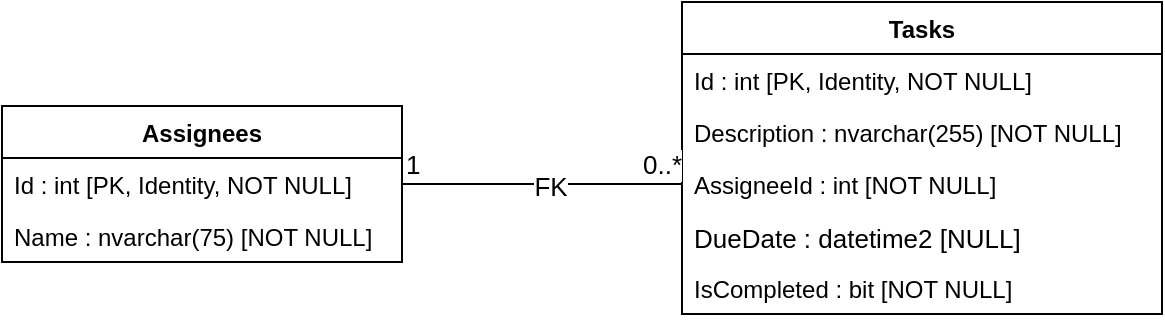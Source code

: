 <mxfile version="14.4.3" type="device"><diagram id="JV51ffPSBoaS8WlclRJc" name="Side-1"><mxGraphModel dx="878" dy="1572" grid="1" gridSize="10" guides="1" tooltips="1" connect="1" arrows="1" fold="1" page="1" pageScale="1" pageWidth="827" pageHeight="1169" math="0" shadow="0"><root><mxCell id="0"/><mxCell id="1" parent="0"/><mxCell id="iVs3H591veOLIboysLP4-1" value="Assignees" style="swimlane;fontStyle=1;childLayout=stackLayout;horizontal=1;startSize=26;fillColor=none;horizontalStack=0;resizeParent=1;resizeParentMax=0;resizeLast=0;collapsible=1;marginBottom=0;" parent="1" vertex="1"><mxGeometry x="70" y="500" width="200" height="78" as="geometry"/></mxCell><mxCell id="iVs3H591veOLIboysLP4-2" value="Id : int [PK, Identity, NOT NULL]" style="text;strokeColor=none;fillColor=none;align=left;verticalAlign=top;spacingLeft=4;spacingRight=4;overflow=hidden;rotatable=0;points=[[0,0.5],[1,0.5]];portConstraint=eastwest;" parent="iVs3H591veOLIboysLP4-1" vertex="1"><mxGeometry y="26" width="200" height="26" as="geometry"/></mxCell><mxCell id="iVs3H591veOLIboysLP4-3" value="Name : nvarchar(75) [NOT NULL]" style="text;strokeColor=none;fillColor=none;align=left;verticalAlign=top;spacingLeft=4;spacingRight=4;overflow=hidden;rotatable=0;points=[[0,0.5],[1,0.5]];portConstraint=eastwest;" parent="iVs3H591veOLIboysLP4-1" vertex="1"><mxGeometry y="52" width="200" height="26" as="geometry"/></mxCell><mxCell id="iVs3H591veOLIboysLP4-5" value="Tasks" style="swimlane;fontStyle=1;childLayout=stackLayout;horizontal=1;startSize=26;fillColor=none;horizontalStack=0;resizeParent=1;resizeParentMax=0;resizeLast=0;collapsible=1;marginBottom=0;" parent="1" vertex="1"><mxGeometry x="410" y="448" width="240" height="156" as="geometry"/></mxCell><mxCell id="iVs3H591veOLIboysLP4-6" value="Id : int [PK, Identity, NOT NULL]" style="text;strokeColor=none;fillColor=none;align=left;verticalAlign=top;spacingLeft=4;spacingRight=4;overflow=hidden;rotatable=0;points=[[0,0.5],[1,0.5]];portConstraint=eastwest;" parent="iVs3H591veOLIboysLP4-5" vertex="1"><mxGeometry y="26" width="240" height="26" as="geometry"/></mxCell><mxCell id="iVs3H591veOLIboysLP4-7" value="Description : nvarchar(255) [NOT NULL]" style="text;strokeColor=none;fillColor=none;align=left;verticalAlign=top;spacingLeft=4;spacingRight=4;overflow=hidden;rotatable=0;points=[[0,0.5],[1,0.5]];portConstraint=eastwest;" parent="iVs3H591veOLIboysLP4-5" vertex="1"><mxGeometry y="52" width="240" height="26" as="geometry"/></mxCell><mxCell id="iVs3H591veOLIboysLP4-8" value="AssigneeId : int [NOT NULL]" style="text;strokeColor=none;fillColor=none;align=left;verticalAlign=top;spacingLeft=4;spacingRight=4;overflow=hidden;rotatable=0;points=[[0,0.5],[1,0.5]];portConstraint=eastwest;" parent="iVs3H591veOLIboysLP4-5" vertex="1"><mxGeometry y="78" width="240" height="26" as="geometry"/></mxCell><mxCell id="mu7EjexiPdAC0Iw0sARq-1" value="DueDate : datetime2 [NULL]" style="text;strokeColor=none;fillColor=none;align=left;verticalAlign=top;spacingLeft=4;spacingRight=4;overflow=hidden;rotatable=0;points=[[0,0.5],[1,0.5]];portConstraint=eastwest;fontSize=13;" vertex="1" parent="iVs3H591veOLIboysLP4-5"><mxGeometry y="104" width="240" height="26" as="geometry"/></mxCell><mxCell id="iVs3H591veOLIboysLP4-9" value="IsCompleted : bit [NOT NULL]" style="text;strokeColor=none;fillColor=none;align=left;verticalAlign=top;spacingLeft=4;spacingRight=4;overflow=hidden;rotatable=0;points=[[0,0.5],[1,0.5]];portConstraint=eastwest;" parent="iVs3H591veOLIboysLP4-5" vertex="1"><mxGeometry y="130" width="240" height="26" as="geometry"/></mxCell><mxCell id="iVs3H591veOLIboysLP4-10" value="" style="endArrow=none;html=1;edgeStyle=orthogonalEdgeStyle;" parent="1" source="iVs3H591veOLIboysLP4-2" target="iVs3H591veOLIboysLP4-8" edge="1"><mxGeometry relative="1" as="geometry"><mxPoint x="450" y="860" as="sourcePoint"/><mxPoint x="610" y="860" as="targetPoint"/></mxGeometry></mxCell><mxCell id="iVs3H591veOLIboysLP4-11" value="1" style="edgeLabel;resizable=0;html=1;align=left;verticalAlign=bottom;fontSize=13;" parent="iVs3H591veOLIboysLP4-10" connectable="0" vertex="1"><mxGeometry x="-1" relative="1" as="geometry"/></mxCell><mxCell id="iVs3H591veOLIboysLP4-12" value="0..*" style="edgeLabel;resizable=0;html=1;align=right;verticalAlign=bottom;fontSize=13;" parent="iVs3H591veOLIboysLP4-10" connectable="0" vertex="1"><mxGeometry x="1" relative="1" as="geometry"/></mxCell><mxCell id="iVs3H591veOLIboysLP4-14" value="FK" style="edgeLabel;html=1;align=center;verticalAlign=middle;resizable=0;points=[];fontSize=13;" parent="iVs3H591veOLIboysLP4-10" vertex="1" connectable="0"><mxGeometry x="0.057" y="-1" relative="1" as="geometry"><mxPoint as="offset"/></mxGeometry></mxCell></root></mxGraphModel></diagram></mxfile>